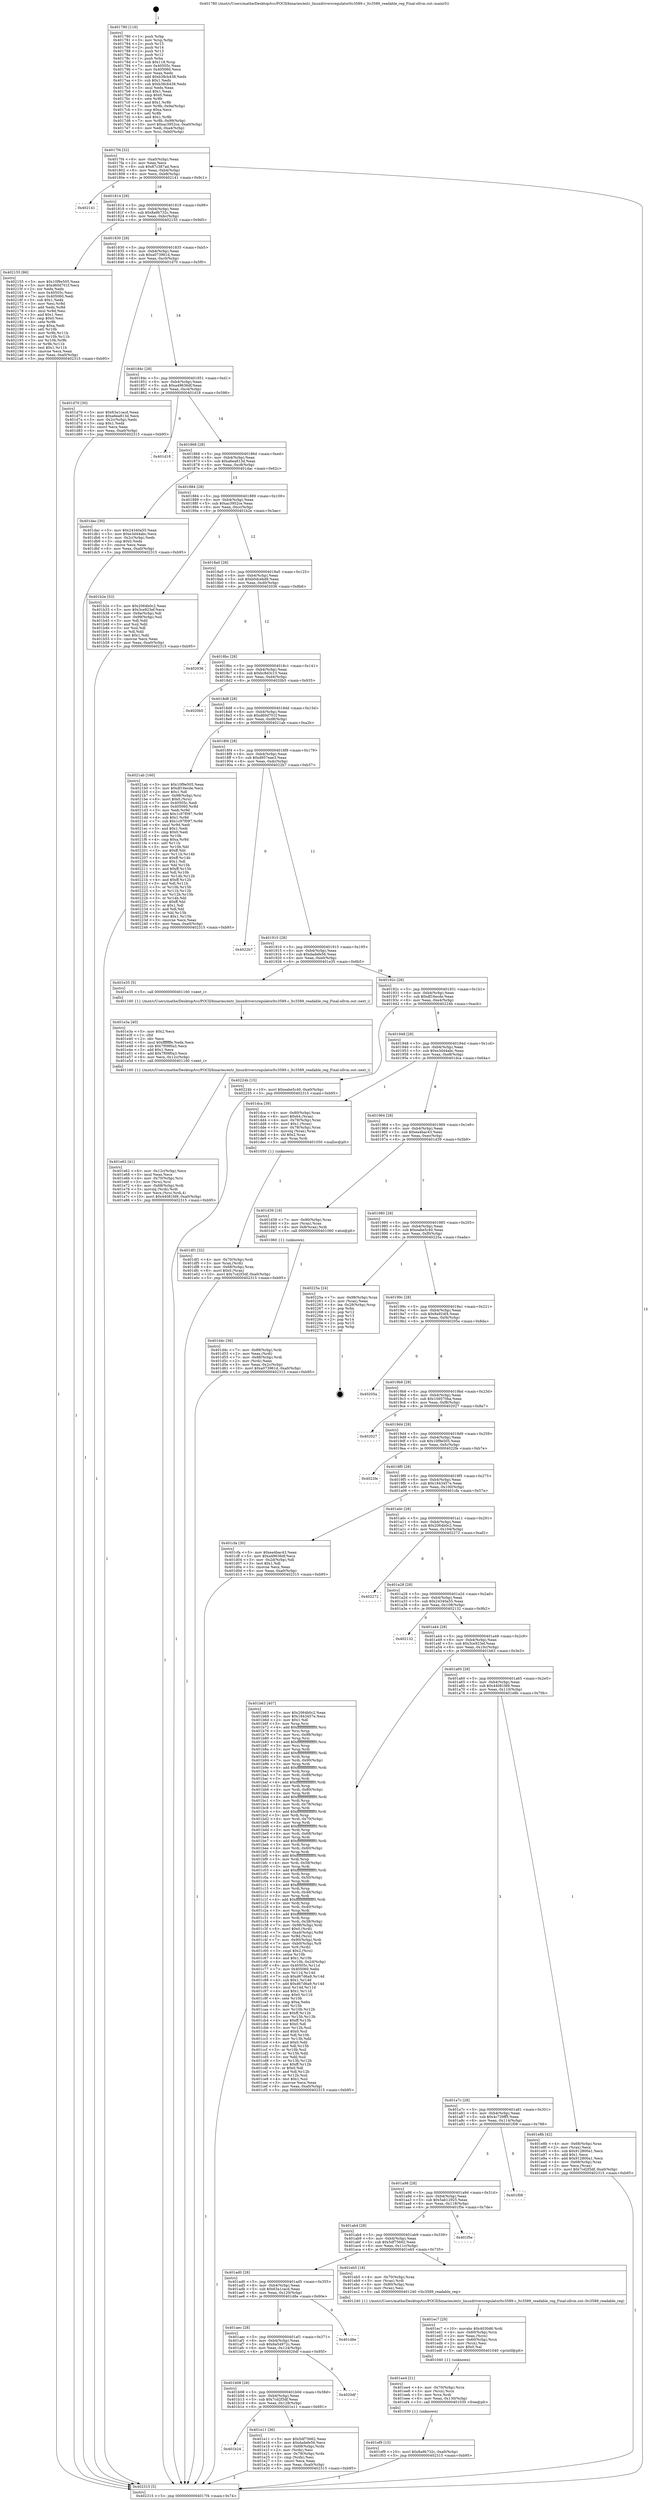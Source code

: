 digraph "0x401780" {
  label = "0x401780 (/mnt/c/Users/mathe/Desktop/tcc/POCII/binaries/extr_linuxdriversregulatorltc3589.c_ltc3589_readable_reg_Final-ollvm.out::main(0))"
  labelloc = "t"
  node[shape=record]

  Entry [label="",width=0.3,height=0.3,shape=circle,fillcolor=black,style=filled]
  "0x4017f4" [label="{
     0x4017f4 [32]\l
     | [instrs]\l
     &nbsp;&nbsp;0x4017f4 \<+6\>: mov -0xa0(%rbp),%eax\l
     &nbsp;&nbsp;0x4017fa \<+2\>: mov %eax,%ecx\l
     &nbsp;&nbsp;0x4017fc \<+6\>: sub $0x87c387ad,%ecx\l
     &nbsp;&nbsp;0x401802 \<+6\>: mov %eax,-0xb4(%rbp)\l
     &nbsp;&nbsp;0x401808 \<+6\>: mov %ecx,-0xb8(%rbp)\l
     &nbsp;&nbsp;0x40180e \<+6\>: je 0000000000402141 \<main+0x9c1\>\l
  }"]
  "0x402141" [label="{
     0x402141\l
  }", style=dashed]
  "0x401814" [label="{
     0x401814 [28]\l
     | [instrs]\l
     &nbsp;&nbsp;0x401814 \<+5\>: jmp 0000000000401819 \<main+0x99\>\l
     &nbsp;&nbsp;0x401819 \<+6\>: mov -0xb4(%rbp),%eax\l
     &nbsp;&nbsp;0x40181f \<+5\>: sub $0x8a9b732c,%eax\l
     &nbsp;&nbsp;0x401824 \<+6\>: mov %eax,-0xbc(%rbp)\l
     &nbsp;&nbsp;0x40182a \<+6\>: je 0000000000402155 \<main+0x9d5\>\l
  }"]
  Exit [label="",width=0.3,height=0.3,shape=circle,fillcolor=black,style=filled,peripheries=2]
  "0x402155" [label="{
     0x402155 [86]\l
     | [instrs]\l
     &nbsp;&nbsp;0x402155 \<+5\>: mov $0x10f9e505,%eax\l
     &nbsp;&nbsp;0x40215a \<+5\>: mov $0xd60d701f,%ecx\l
     &nbsp;&nbsp;0x40215f \<+2\>: xor %edx,%edx\l
     &nbsp;&nbsp;0x402161 \<+7\>: mov 0x40505c,%esi\l
     &nbsp;&nbsp;0x402168 \<+7\>: mov 0x405060,%edi\l
     &nbsp;&nbsp;0x40216f \<+3\>: sub $0x1,%edx\l
     &nbsp;&nbsp;0x402172 \<+3\>: mov %esi,%r8d\l
     &nbsp;&nbsp;0x402175 \<+3\>: add %edx,%r8d\l
     &nbsp;&nbsp;0x402178 \<+4\>: imul %r8d,%esi\l
     &nbsp;&nbsp;0x40217c \<+3\>: and $0x1,%esi\l
     &nbsp;&nbsp;0x40217f \<+3\>: cmp $0x0,%esi\l
     &nbsp;&nbsp;0x402182 \<+4\>: sete %r9b\l
     &nbsp;&nbsp;0x402186 \<+3\>: cmp $0xa,%edi\l
     &nbsp;&nbsp;0x402189 \<+4\>: setl %r10b\l
     &nbsp;&nbsp;0x40218d \<+3\>: mov %r9b,%r11b\l
     &nbsp;&nbsp;0x402190 \<+3\>: and %r10b,%r11b\l
     &nbsp;&nbsp;0x402193 \<+3\>: xor %r10b,%r9b\l
     &nbsp;&nbsp;0x402196 \<+3\>: or %r9b,%r11b\l
     &nbsp;&nbsp;0x402199 \<+4\>: test $0x1,%r11b\l
     &nbsp;&nbsp;0x40219d \<+3\>: cmovne %ecx,%eax\l
     &nbsp;&nbsp;0x4021a0 \<+6\>: mov %eax,-0xa0(%rbp)\l
     &nbsp;&nbsp;0x4021a6 \<+5\>: jmp 0000000000402315 \<main+0xb95\>\l
  }"]
  "0x401830" [label="{
     0x401830 [28]\l
     | [instrs]\l
     &nbsp;&nbsp;0x401830 \<+5\>: jmp 0000000000401835 \<main+0xb5\>\l
     &nbsp;&nbsp;0x401835 \<+6\>: mov -0xb4(%rbp),%eax\l
     &nbsp;&nbsp;0x40183b \<+5\>: sub $0xa073961d,%eax\l
     &nbsp;&nbsp;0x401840 \<+6\>: mov %eax,-0xc0(%rbp)\l
     &nbsp;&nbsp;0x401846 \<+6\>: je 0000000000401d70 \<main+0x5f0\>\l
  }"]
  "0x401ef9" [label="{
     0x401ef9 [15]\l
     | [instrs]\l
     &nbsp;&nbsp;0x401ef9 \<+10\>: movl $0x8a9b732c,-0xa0(%rbp)\l
     &nbsp;&nbsp;0x401f03 \<+5\>: jmp 0000000000402315 \<main+0xb95\>\l
  }"]
  "0x401d70" [label="{
     0x401d70 [30]\l
     | [instrs]\l
     &nbsp;&nbsp;0x401d70 \<+5\>: mov $0x63a1cacd,%eax\l
     &nbsp;&nbsp;0x401d75 \<+5\>: mov $0xa6ea813d,%ecx\l
     &nbsp;&nbsp;0x401d7a \<+3\>: mov -0x2c(%rbp),%edx\l
     &nbsp;&nbsp;0x401d7d \<+3\>: cmp $0x1,%edx\l
     &nbsp;&nbsp;0x401d80 \<+3\>: cmovl %ecx,%eax\l
     &nbsp;&nbsp;0x401d83 \<+6\>: mov %eax,-0xa0(%rbp)\l
     &nbsp;&nbsp;0x401d89 \<+5\>: jmp 0000000000402315 \<main+0xb95\>\l
  }"]
  "0x40184c" [label="{
     0x40184c [28]\l
     | [instrs]\l
     &nbsp;&nbsp;0x40184c \<+5\>: jmp 0000000000401851 \<main+0xd1\>\l
     &nbsp;&nbsp;0x401851 \<+6\>: mov -0xb4(%rbp),%eax\l
     &nbsp;&nbsp;0x401857 \<+5\>: sub $0xa49636df,%eax\l
     &nbsp;&nbsp;0x40185c \<+6\>: mov %eax,-0xc4(%rbp)\l
     &nbsp;&nbsp;0x401862 \<+6\>: je 0000000000401d18 \<main+0x598\>\l
  }"]
  "0x401ee4" [label="{
     0x401ee4 [21]\l
     | [instrs]\l
     &nbsp;&nbsp;0x401ee4 \<+4\>: mov -0x70(%rbp),%rcx\l
     &nbsp;&nbsp;0x401ee8 \<+3\>: mov (%rcx),%rcx\l
     &nbsp;&nbsp;0x401eeb \<+3\>: mov %rcx,%rdi\l
     &nbsp;&nbsp;0x401eee \<+6\>: mov %eax,-0x130(%rbp)\l
     &nbsp;&nbsp;0x401ef4 \<+5\>: call 0000000000401030 \<free@plt\>\l
     | [calls]\l
     &nbsp;&nbsp;0x401030 \{1\} (unknown)\l
  }"]
  "0x401d18" [label="{
     0x401d18\l
  }", style=dashed]
  "0x401868" [label="{
     0x401868 [28]\l
     | [instrs]\l
     &nbsp;&nbsp;0x401868 \<+5\>: jmp 000000000040186d \<main+0xed\>\l
     &nbsp;&nbsp;0x40186d \<+6\>: mov -0xb4(%rbp),%eax\l
     &nbsp;&nbsp;0x401873 \<+5\>: sub $0xa6ea813d,%eax\l
     &nbsp;&nbsp;0x401878 \<+6\>: mov %eax,-0xc8(%rbp)\l
     &nbsp;&nbsp;0x40187e \<+6\>: je 0000000000401dac \<main+0x62c\>\l
  }"]
  "0x401ec7" [label="{
     0x401ec7 [29]\l
     | [instrs]\l
     &nbsp;&nbsp;0x401ec7 \<+10\>: movabs $0x4030d6,%rdi\l
     &nbsp;&nbsp;0x401ed1 \<+4\>: mov -0x60(%rbp),%rcx\l
     &nbsp;&nbsp;0x401ed5 \<+2\>: mov %eax,(%rcx)\l
     &nbsp;&nbsp;0x401ed7 \<+4\>: mov -0x60(%rbp),%rcx\l
     &nbsp;&nbsp;0x401edb \<+2\>: mov (%rcx),%esi\l
     &nbsp;&nbsp;0x401edd \<+2\>: mov $0x0,%al\l
     &nbsp;&nbsp;0x401edf \<+5\>: call 0000000000401040 \<printf@plt\>\l
     | [calls]\l
     &nbsp;&nbsp;0x401040 \{1\} (unknown)\l
  }"]
  "0x401dac" [label="{
     0x401dac [30]\l
     | [instrs]\l
     &nbsp;&nbsp;0x401dac \<+5\>: mov $0x24340a55,%eax\l
     &nbsp;&nbsp;0x401db1 \<+5\>: mov $0xe3d44abc,%ecx\l
     &nbsp;&nbsp;0x401db6 \<+3\>: mov -0x2c(%rbp),%edx\l
     &nbsp;&nbsp;0x401db9 \<+3\>: cmp $0x0,%edx\l
     &nbsp;&nbsp;0x401dbc \<+3\>: cmove %ecx,%eax\l
     &nbsp;&nbsp;0x401dbf \<+6\>: mov %eax,-0xa0(%rbp)\l
     &nbsp;&nbsp;0x401dc5 \<+5\>: jmp 0000000000402315 \<main+0xb95\>\l
  }"]
  "0x401884" [label="{
     0x401884 [28]\l
     | [instrs]\l
     &nbsp;&nbsp;0x401884 \<+5\>: jmp 0000000000401889 \<main+0x109\>\l
     &nbsp;&nbsp;0x401889 \<+6\>: mov -0xb4(%rbp),%eax\l
     &nbsp;&nbsp;0x40188f \<+5\>: sub $0xac3952ce,%eax\l
     &nbsp;&nbsp;0x401894 \<+6\>: mov %eax,-0xcc(%rbp)\l
     &nbsp;&nbsp;0x40189a \<+6\>: je 0000000000401b2e \<main+0x3ae\>\l
  }"]
  "0x401e62" [label="{
     0x401e62 [41]\l
     | [instrs]\l
     &nbsp;&nbsp;0x401e62 \<+6\>: mov -0x12c(%rbp),%ecx\l
     &nbsp;&nbsp;0x401e68 \<+3\>: imul %eax,%ecx\l
     &nbsp;&nbsp;0x401e6b \<+4\>: mov -0x70(%rbp),%rsi\l
     &nbsp;&nbsp;0x401e6f \<+3\>: mov (%rsi),%rsi\l
     &nbsp;&nbsp;0x401e72 \<+4\>: mov -0x68(%rbp),%rdi\l
     &nbsp;&nbsp;0x401e76 \<+3\>: movslq (%rdi),%rdi\l
     &nbsp;&nbsp;0x401e79 \<+3\>: mov %ecx,(%rsi,%rdi,4)\l
     &nbsp;&nbsp;0x401e7c \<+10\>: movl $0x44081fd9,-0xa0(%rbp)\l
     &nbsp;&nbsp;0x401e86 \<+5\>: jmp 0000000000402315 \<main+0xb95\>\l
  }"]
  "0x401b2e" [label="{
     0x401b2e [53]\l
     | [instrs]\l
     &nbsp;&nbsp;0x401b2e \<+5\>: mov $0x2064b0c2,%eax\l
     &nbsp;&nbsp;0x401b33 \<+5\>: mov $0x3ce923ef,%ecx\l
     &nbsp;&nbsp;0x401b38 \<+6\>: mov -0x9a(%rbp),%dl\l
     &nbsp;&nbsp;0x401b3e \<+7\>: mov -0x99(%rbp),%sil\l
     &nbsp;&nbsp;0x401b45 \<+3\>: mov %dl,%dil\l
     &nbsp;&nbsp;0x401b48 \<+3\>: and %sil,%dil\l
     &nbsp;&nbsp;0x401b4b \<+3\>: xor %sil,%dl\l
     &nbsp;&nbsp;0x401b4e \<+3\>: or %dl,%dil\l
     &nbsp;&nbsp;0x401b51 \<+4\>: test $0x1,%dil\l
     &nbsp;&nbsp;0x401b55 \<+3\>: cmovne %ecx,%eax\l
     &nbsp;&nbsp;0x401b58 \<+6\>: mov %eax,-0xa0(%rbp)\l
     &nbsp;&nbsp;0x401b5e \<+5\>: jmp 0000000000402315 \<main+0xb95\>\l
  }"]
  "0x4018a0" [label="{
     0x4018a0 [28]\l
     | [instrs]\l
     &nbsp;&nbsp;0x4018a0 \<+5\>: jmp 00000000004018a5 \<main+0x125\>\l
     &nbsp;&nbsp;0x4018a5 \<+6\>: mov -0xb4(%rbp),%eax\l
     &nbsp;&nbsp;0x4018ab \<+5\>: sub $0xb0dcebd9,%eax\l
     &nbsp;&nbsp;0x4018b0 \<+6\>: mov %eax,-0xd0(%rbp)\l
     &nbsp;&nbsp;0x4018b6 \<+6\>: je 0000000000402036 \<main+0x8b6\>\l
  }"]
  "0x402315" [label="{
     0x402315 [5]\l
     | [instrs]\l
     &nbsp;&nbsp;0x402315 \<+5\>: jmp 00000000004017f4 \<main+0x74\>\l
  }"]
  "0x401780" [label="{
     0x401780 [116]\l
     | [instrs]\l
     &nbsp;&nbsp;0x401780 \<+1\>: push %rbp\l
     &nbsp;&nbsp;0x401781 \<+3\>: mov %rsp,%rbp\l
     &nbsp;&nbsp;0x401784 \<+2\>: push %r15\l
     &nbsp;&nbsp;0x401786 \<+2\>: push %r14\l
     &nbsp;&nbsp;0x401788 \<+2\>: push %r13\l
     &nbsp;&nbsp;0x40178a \<+2\>: push %r12\l
     &nbsp;&nbsp;0x40178c \<+1\>: push %rbx\l
     &nbsp;&nbsp;0x40178d \<+7\>: sub $0x118,%rsp\l
     &nbsp;&nbsp;0x401794 \<+7\>: mov 0x40505c,%eax\l
     &nbsp;&nbsp;0x40179b \<+7\>: mov 0x405060,%ecx\l
     &nbsp;&nbsp;0x4017a2 \<+2\>: mov %eax,%edx\l
     &nbsp;&nbsp;0x4017a4 \<+6\>: add $0xb38cb438,%edx\l
     &nbsp;&nbsp;0x4017aa \<+3\>: sub $0x1,%edx\l
     &nbsp;&nbsp;0x4017ad \<+6\>: sub $0xb38cb438,%edx\l
     &nbsp;&nbsp;0x4017b3 \<+3\>: imul %edx,%eax\l
     &nbsp;&nbsp;0x4017b6 \<+3\>: and $0x1,%eax\l
     &nbsp;&nbsp;0x4017b9 \<+3\>: cmp $0x0,%eax\l
     &nbsp;&nbsp;0x4017bc \<+4\>: sete %r8b\l
     &nbsp;&nbsp;0x4017c0 \<+4\>: and $0x1,%r8b\l
     &nbsp;&nbsp;0x4017c4 \<+7\>: mov %r8b,-0x9a(%rbp)\l
     &nbsp;&nbsp;0x4017cb \<+3\>: cmp $0xa,%ecx\l
     &nbsp;&nbsp;0x4017ce \<+4\>: setl %r8b\l
     &nbsp;&nbsp;0x4017d2 \<+4\>: and $0x1,%r8b\l
     &nbsp;&nbsp;0x4017d6 \<+7\>: mov %r8b,-0x99(%rbp)\l
     &nbsp;&nbsp;0x4017dd \<+10\>: movl $0xac3952ce,-0xa0(%rbp)\l
     &nbsp;&nbsp;0x4017e7 \<+6\>: mov %edi,-0xa4(%rbp)\l
     &nbsp;&nbsp;0x4017ed \<+7\>: mov %rsi,-0xb0(%rbp)\l
  }"]
  "0x401e3a" [label="{
     0x401e3a [40]\l
     | [instrs]\l
     &nbsp;&nbsp;0x401e3a \<+5\>: mov $0x2,%ecx\l
     &nbsp;&nbsp;0x401e3f \<+1\>: cltd\l
     &nbsp;&nbsp;0x401e40 \<+2\>: idiv %ecx\l
     &nbsp;&nbsp;0x401e42 \<+6\>: imul $0xfffffffe,%edx,%ecx\l
     &nbsp;&nbsp;0x401e48 \<+6\>: sub $0x7f09f0a3,%ecx\l
     &nbsp;&nbsp;0x401e4e \<+3\>: add $0x1,%ecx\l
     &nbsp;&nbsp;0x401e51 \<+6\>: add $0x7f09f0a3,%ecx\l
     &nbsp;&nbsp;0x401e57 \<+6\>: mov %ecx,-0x12c(%rbp)\l
     &nbsp;&nbsp;0x401e5d \<+5\>: call 0000000000401160 \<next_i\>\l
     | [calls]\l
     &nbsp;&nbsp;0x401160 \{1\} (/mnt/c/Users/mathe/Desktop/tcc/POCII/binaries/extr_linuxdriversregulatorltc3589.c_ltc3589_readable_reg_Final-ollvm.out::next_i)\l
  }"]
  "0x402036" [label="{
     0x402036\l
  }", style=dashed]
  "0x4018bc" [label="{
     0x4018bc [28]\l
     | [instrs]\l
     &nbsp;&nbsp;0x4018bc \<+5\>: jmp 00000000004018c1 \<main+0x141\>\l
     &nbsp;&nbsp;0x4018c1 \<+6\>: mov -0xb4(%rbp),%eax\l
     &nbsp;&nbsp;0x4018c7 \<+5\>: sub $0xbc8d3c15,%eax\l
     &nbsp;&nbsp;0x4018cc \<+6\>: mov %eax,-0xd4(%rbp)\l
     &nbsp;&nbsp;0x4018d2 \<+6\>: je 00000000004020b5 \<main+0x935\>\l
  }"]
  "0x401b24" [label="{
     0x401b24\l
  }", style=dashed]
  "0x4020b5" [label="{
     0x4020b5\l
  }", style=dashed]
  "0x4018d8" [label="{
     0x4018d8 [28]\l
     | [instrs]\l
     &nbsp;&nbsp;0x4018d8 \<+5\>: jmp 00000000004018dd \<main+0x15d\>\l
     &nbsp;&nbsp;0x4018dd \<+6\>: mov -0xb4(%rbp),%eax\l
     &nbsp;&nbsp;0x4018e3 \<+5\>: sub $0xd60d701f,%eax\l
     &nbsp;&nbsp;0x4018e8 \<+6\>: mov %eax,-0xd8(%rbp)\l
     &nbsp;&nbsp;0x4018ee \<+6\>: je 00000000004021ab \<main+0xa2b\>\l
  }"]
  "0x401e11" [label="{
     0x401e11 [36]\l
     | [instrs]\l
     &nbsp;&nbsp;0x401e11 \<+5\>: mov $0x5df75662,%eax\l
     &nbsp;&nbsp;0x401e16 \<+5\>: mov $0xdadefe56,%ecx\l
     &nbsp;&nbsp;0x401e1b \<+4\>: mov -0x68(%rbp),%rdx\l
     &nbsp;&nbsp;0x401e1f \<+2\>: mov (%rdx),%esi\l
     &nbsp;&nbsp;0x401e21 \<+4\>: mov -0x78(%rbp),%rdx\l
     &nbsp;&nbsp;0x401e25 \<+2\>: cmp (%rdx),%esi\l
     &nbsp;&nbsp;0x401e27 \<+3\>: cmovl %ecx,%eax\l
     &nbsp;&nbsp;0x401e2a \<+6\>: mov %eax,-0xa0(%rbp)\l
     &nbsp;&nbsp;0x401e30 \<+5\>: jmp 0000000000402315 \<main+0xb95\>\l
  }"]
  "0x4021ab" [label="{
     0x4021ab [160]\l
     | [instrs]\l
     &nbsp;&nbsp;0x4021ab \<+5\>: mov $0x10f9e505,%eax\l
     &nbsp;&nbsp;0x4021b0 \<+5\>: mov $0xdf16ecde,%ecx\l
     &nbsp;&nbsp;0x4021b5 \<+2\>: mov $0x1,%dl\l
     &nbsp;&nbsp;0x4021b7 \<+7\>: mov -0x98(%rbp),%rsi\l
     &nbsp;&nbsp;0x4021be \<+6\>: movl $0x0,(%rsi)\l
     &nbsp;&nbsp;0x4021c4 \<+7\>: mov 0x40505c,%edi\l
     &nbsp;&nbsp;0x4021cb \<+8\>: mov 0x405060,%r8d\l
     &nbsp;&nbsp;0x4021d3 \<+3\>: mov %edi,%r9d\l
     &nbsp;&nbsp;0x4021d6 \<+7\>: add $0x1c97f097,%r9d\l
     &nbsp;&nbsp;0x4021dd \<+4\>: sub $0x1,%r9d\l
     &nbsp;&nbsp;0x4021e1 \<+7\>: sub $0x1c97f097,%r9d\l
     &nbsp;&nbsp;0x4021e8 \<+4\>: imul %r9d,%edi\l
     &nbsp;&nbsp;0x4021ec \<+3\>: and $0x1,%edi\l
     &nbsp;&nbsp;0x4021ef \<+3\>: cmp $0x0,%edi\l
     &nbsp;&nbsp;0x4021f2 \<+4\>: sete %r10b\l
     &nbsp;&nbsp;0x4021f6 \<+4\>: cmp $0xa,%r8d\l
     &nbsp;&nbsp;0x4021fa \<+4\>: setl %r11b\l
     &nbsp;&nbsp;0x4021fe \<+3\>: mov %r10b,%bl\l
     &nbsp;&nbsp;0x402201 \<+3\>: xor $0xff,%bl\l
     &nbsp;&nbsp;0x402204 \<+3\>: mov %r11b,%r14b\l
     &nbsp;&nbsp;0x402207 \<+4\>: xor $0xff,%r14b\l
     &nbsp;&nbsp;0x40220b \<+3\>: xor $0x1,%dl\l
     &nbsp;&nbsp;0x40220e \<+3\>: mov %bl,%r15b\l
     &nbsp;&nbsp;0x402211 \<+4\>: and $0xff,%r15b\l
     &nbsp;&nbsp;0x402215 \<+3\>: and %dl,%r10b\l
     &nbsp;&nbsp;0x402218 \<+3\>: mov %r14b,%r12b\l
     &nbsp;&nbsp;0x40221b \<+4\>: and $0xff,%r12b\l
     &nbsp;&nbsp;0x40221f \<+3\>: and %dl,%r11b\l
     &nbsp;&nbsp;0x402222 \<+3\>: or %r10b,%r15b\l
     &nbsp;&nbsp;0x402225 \<+3\>: or %r11b,%r12b\l
     &nbsp;&nbsp;0x402228 \<+3\>: xor %r12b,%r15b\l
     &nbsp;&nbsp;0x40222b \<+3\>: or %r14b,%bl\l
     &nbsp;&nbsp;0x40222e \<+3\>: xor $0xff,%bl\l
     &nbsp;&nbsp;0x402231 \<+3\>: or $0x1,%dl\l
     &nbsp;&nbsp;0x402234 \<+2\>: and %dl,%bl\l
     &nbsp;&nbsp;0x402236 \<+3\>: or %bl,%r15b\l
     &nbsp;&nbsp;0x402239 \<+4\>: test $0x1,%r15b\l
     &nbsp;&nbsp;0x40223d \<+3\>: cmovne %ecx,%eax\l
     &nbsp;&nbsp;0x402240 \<+6\>: mov %eax,-0xa0(%rbp)\l
     &nbsp;&nbsp;0x402246 \<+5\>: jmp 0000000000402315 \<main+0xb95\>\l
  }"]
  "0x4018f4" [label="{
     0x4018f4 [28]\l
     | [instrs]\l
     &nbsp;&nbsp;0x4018f4 \<+5\>: jmp 00000000004018f9 \<main+0x179\>\l
     &nbsp;&nbsp;0x4018f9 \<+6\>: mov -0xb4(%rbp),%eax\l
     &nbsp;&nbsp;0x4018ff \<+5\>: sub $0xd957eae3,%eax\l
     &nbsp;&nbsp;0x401904 \<+6\>: mov %eax,-0xdc(%rbp)\l
     &nbsp;&nbsp;0x40190a \<+6\>: je 00000000004022b7 \<main+0xb37\>\l
  }"]
  "0x401b08" [label="{
     0x401b08 [28]\l
     | [instrs]\l
     &nbsp;&nbsp;0x401b08 \<+5\>: jmp 0000000000401b0d \<main+0x38d\>\l
     &nbsp;&nbsp;0x401b0d \<+6\>: mov -0xb4(%rbp),%eax\l
     &nbsp;&nbsp;0x401b13 \<+5\>: sub $0x7cd2f3df,%eax\l
     &nbsp;&nbsp;0x401b18 \<+6\>: mov %eax,-0x128(%rbp)\l
     &nbsp;&nbsp;0x401b1e \<+6\>: je 0000000000401e11 \<main+0x691\>\l
  }"]
  "0x4022b7" [label="{
     0x4022b7\l
  }", style=dashed]
  "0x401910" [label="{
     0x401910 [28]\l
     | [instrs]\l
     &nbsp;&nbsp;0x401910 \<+5\>: jmp 0000000000401915 \<main+0x195\>\l
     &nbsp;&nbsp;0x401915 \<+6\>: mov -0xb4(%rbp),%eax\l
     &nbsp;&nbsp;0x40191b \<+5\>: sub $0xdadefe56,%eax\l
     &nbsp;&nbsp;0x401920 \<+6\>: mov %eax,-0xe0(%rbp)\l
     &nbsp;&nbsp;0x401926 \<+6\>: je 0000000000401e35 \<main+0x6b5\>\l
  }"]
  "0x4020df" [label="{
     0x4020df\l
  }", style=dashed]
  "0x401e35" [label="{
     0x401e35 [5]\l
     | [instrs]\l
     &nbsp;&nbsp;0x401e35 \<+5\>: call 0000000000401160 \<next_i\>\l
     | [calls]\l
     &nbsp;&nbsp;0x401160 \{1\} (/mnt/c/Users/mathe/Desktop/tcc/POCII/binaries/extr_linuxdriversregulatorltc3589.c_ltc3589_readable_reg_Final-ollvm.out::next_i)\l
  }"]
  "0x40192c" [label="{
     0x40192c [28]\l
     | [instrs]\l
     &nbsp;&nbsp;0x40192c \<+5\>: jmp 0000000000401931 \<main+0x1b1\>\l
     &nbsp;&nbsp;0x401931 \<+6\>: mov -0xb4(%rbp),%eax\l
     &nbsp;&nbsp;0x401937 \<+5\>: sub $0xdf16ecde,%eax\l
     &nbsp;&nbsp;0x40193c \<+6\>: mov %eax,-0xe4(%rbp)\l
     &nbsp;&nbsp;0x401942 \<+6\>: je 000000000040224b \<main+0xacb\>\l
  }"]
  "0x401aec" [label="{
     0x401aec [28]\l
     | [instrs]\l
     &nbsp;&nbsp;0x401aec \<+5\>: jmp 0000000000401af1 \<main+0x371\>\l
     &nbsp;&nbsp;0x401af1 \<+6\>: mov -0xb4(%rbp),%eax\l
     &nbsp;&nbsp;0x401af7 \<+5\>: sub $0x6a54972c,%eax\l
     &nbsp;&nbsp;0x401afc \<+6\>: mov %eax,-0x124(%rbp)\l
     &nbsp;&nbsp;0x401b02 \<+6\>: je 00000000004020df \<main+0x95f\>\l
  }"]
  "0x40224b" [label="{
     0x40224b [15]\l
     | [instrs]\l
     &nbsp;&nbsp;0x40224b \<+10\>: movl $0xeabe5c40,-0xa0(%rbp)\l
     &nbsp;&nbsp;0x402255 \<+5\>: jmp 0000000000402315 \<main+0xb95\>\l
  }"]
  "0x401948" [label="{
     0x401948 [28]\l
     | [instrs]\l
     &nbsp;&nbsp;0x401948 \<+5\>: jmp 000000000040194d \<main+0x1cd\>\l
     &nbsp;&nbsp;0x40194d \<+6\>: mov -0xb4(%rbp),%eax\l
     &nbsp;&nbsp;0x401953 \<+5\>: sub $0xe3d44abc,%eax\l
     &nbsp;&nbsp;0x401958 \<+6\>: mov %eax,-0xe8(%rbp)\l
     &nbsp;&nbsp;0x40195e \<+6\>: je 0000000000401dca \<main+0x64a\>\l
  }"]
  "0x401d8e" [label="{
     0x401d8e\l
  }", style=dashed]
  "0x401dca" [label="{
     0x401dca [39]\l
     | [instrs]\l
     &nbsp;&nbsp;0x401dca \<+4\>: mov -0x80(%rbp),%rax\l
     &nbsp;&nbsp;0x401dce \<+6\>: movl $0x64,(%rax)\l
     &nbsp;&nbsp;0x401dd4 \<+4\>: mov -0x78(%rbp),%rax\l
     &nbsp;&nbsp;0x401dd8 \<+6\>: movl $0x1,(%rax)\l
     &nbsp;&nbsp;0x401dde \<+4\>: mov -0x78(%rbp),%rax\l
     &nbsp;&nbsp;0x401de2 \<+3\>: movslq (%rax),%rax\l
     &nbsp;&nbsp;0x401de5 \<+4\>: shl $0x2,%rax\l
     &nbsp;&nbsp;0x401de9 \<+3\>: mov %rax,%rdi\l
     &nbsp;&nbsp;0x401dec \<+5\>: call 0000000000401050 \<malloc@plt\>\l
     | [calls]\l
     &nbsp;&nbsp;0x401050 \{1\} (unknown)\l
  }"]
  "0x401964" [label="{
     0x401964 [28]\l
     | [instrs]\l
     &nbsp;&nbsp;0x401964 \<+5\>: jmp 0000000000401969 \<main+0x1e9\>\l
     &nbsp;&nbsp;0x401969 \<+6\>: mov -0xb4(%rbp),%eax\l
     &nbsp;&nbsp;0x40196f \<+5\>: sub $0xea4bac43,%eax\l
     &nbsp;&nbsp;0x401974 \<+6\>: mov %eax,-0xec(%rbp)\l
     &nbsp;&nbsp;0x40197a \<+6\>: je 0000000000401d39 \<main+0x5b9\>\l
  }"]
  "0x401ad0" [label="{
     0x401ad0 [28]\l
     | [instrs]\l
     &nbsp;&nbsp;0x401ad0 \<+5\>: jmp 0000000000401ad5 \<main+0x355\>\l
     &nbsp;&nbsp;0x401ad5 \<+6\>: mov -0xb4(%rbp),%eax\l
     &nbsp;&nbsp;0x401adb \<+5\>: sub $0x63a1cacd,%eax\l
     &nbsp;&nbsp;0x401ae0 \<+6\>: mov %eax,-0x120(%rbp)\l
     &nbsp;&nbsp;0x401ae6 \<+6\>: je 0000000000401d8e \<main+0x60e\>\l
  }"]
  "0x401d39" [label="{
     0x401d39 [19]\l
     | [instrs]\l
     &nbsp;&nbsp;0x401d39 \<+7\>: mov -0x90(%rbp),%rax\l
     &nbsp;&nbsp;0x401d40 \<+3\>: mov (%rax),%rax\l
     &nbsp;&nbsp;0x401d43 \<+4\>: mov 0x8(%rax),%rdi\l
     &nbsp;&nbsp;0x401d47 \<+5\>: call 0000000000401060 \<atoi@plt\>\l
     | [calls]\l
     &nbsp;&nbsp;0x401060 \{1\} (unknown)\l
  }"]
  "0x401980" [label="{
     0x401980 [28]\l
     | [instrs]\l
     &nbsp;&nbsp;0x401980 \<+5\>: jmp 0000000000401985 \<main+0x205\>\l
     &nbsp;&nbsp;0x401985 \<+6\>: mov -0xb4(%rbp),%eax\l
     &nbsp;&nbsp;0x40198b \<+5\>: sub $0xeabe5c40,%eax\l
     &nbsp;&nbsp;0x401990 \<+6\>: mov %eax,-0xf0(%rbp)\l
     &nbsp;&nbsp;0x401996 \<+6\>: je 000000000040225a \<main+0xada\>\l
  }"]
  "0x401eb5" [label="{
     0x401eb5 [18]\l
     | [instrs]\l
     &nbsp;&nbsp;0x401eb5 \<+4\>: mov -0x70(%rbp),%rax\l
     &nbsp;&nbsp;0x401eb9 \<+3\>: mov (%rax),%rdi\l
     &nbsp;&nbsp;0x401ebc \<+4\>: mov -0x80(%rbp),%rax\l
     &nbsp;&nbsp;0x401ec0 \<+2\>: mov (%rax),%esi\l
     &nbsp;&nbsp;0x401ec2 \<+5\>: call 0000000000401240 \<ltc3589_readable_reg\>\l
     | [calls]\l
     &nbsp;&nbsp;0x401240 \{1\} (/mnt/c/Users/mathe/Desktop/tcc/POCII/binaries/extr_linuxdriversregulatorltc3589.c_ltc3589_readable_reg_Final-ollvm.out::ltc3589_readable_reg)\l
  }"]
  "0x40225a" [label="{
     0x40225a [24]\l
     | [instrs]\l
     &nbsp;&nbsp;0x40225a \<+7\>: mov -0x98(%rbp),%rax\l
     &nbsp;&nbsp;0x402261 \<+2\>: mov (%rax),%eax\l
     &nbsp;&nbsp;0x402263 \<+4\>: lea -0x28(%rbp),%rsp\l
     &nbsp;&nbsp;0x402267 \<+1\>: pop %rbx\l
     &nbsp;&nbsp;0x402268 \<+2\>: pop %r12\l
     &nbsp;&nbsp;0x40226a \<+2\>: pop %r13\l
     &nbsp;&nbsp;0x40226c \<+2\>: pop %r14\l
     &nbsp;&nbsp;0x40226e \<+2\>: pop %r15\l
     &nbsp;&nbsp;0x402270 \<+1\>: pop %rbp\l
     &nbsp;&nbsp;0x402271 \<+1\>: ret\l
  }"]
  "0x40199c" [label="{
     0x40199c [28]\l
     | [instrs]\l
     &nbsp;&nbsp;0x40199c \<+5\>: jmp 00000000004019a1 \<main+0x221\>\l
     &nbsp;&nbsp;0x4019a1 \<+6\>: mov -0xb4(%rbp),%eax\l
     &nbsp;&nbsp;0x4019a7 \<+5\>: sub $0x9a924f4,%eax\l
     &nbsp;&nbsp;0x4019ac \<+6\>: mov %eax,-0xf4(%rbp)\l
     &nbsp;&nbsp;0x4019b2 \<+6\>: je 000000000040205a \<main+0x8da\>\l
  }"]
  "0x401ab4" [label="{
     0x401ab4 [28]\l
     | [instrs]\l
     &nbsp;&nbsp;0x401ab4 \<+5\>: jmp 0000000000401ab9 \<main+0x339\>\l
     &nbsp;&nbsp;0x401ab9 \<+6\>: mov -0xb4(%rbp),%eax\l
     &nbsp;&nbsp;0x401abf \<+5\>: sub $0x5df75662,%eax\l
     &nbsp;&nbsp;0x401ac4 \<+6\>: mov %eax,-0x11c(%rbp)\l
     &nbsp;&nbsp;0x401aca \<+6\>: je 0000000000401eb5 \<main+0x735\>\l
  }"]
  "0x40205a" [label="{
     0x40205a\l
  }", style=dashed]
  "0x4019b8" [label="{
     0x4019b8 [28]\l
     | [instrs]\l
     &nbsp;&nbsp;0x4019b8 \<+5\>: jmp 00000000004019bd \<main+0x23d\>\l
     &nbsp;&nbsp;0x4019bd \<+6\>: mov -0xb4(%rbp),%eax\l
     &nbsp;&nbsp;0x4019c3 \<+5\>: sub $0x10d570ba,%eax\l
     &nbsp;&nbsp;0x4019c8 \<+6\>: mov %eax,-0xf8(%rbp)\l
     &nbsp;&nbsp;0x4019ce \<+6\>: je 0000000000402027 \<main+0x8a7\>\l
  }"]
  "0x401f5e" [label="{
     0x401f5e\l
  }", style=dashed]
  "0x402027" [label="{
     0x402027\l
  }", style=dashed]
  "0x4019d4" [label="{
     0x4019d4 [28]\l
     | [instrs]\l
     &nbsp;&nbsp;0x4019d4 \<+5\>: jmp 00000000004019d9 \<main+0x259\>\l
     &nbsp;&nbsp;0x4019d9 \<+6\>: mov -0xb4(%rbp),%eax\l
     &nbsp;&nbsp;0x4019df \<+5\>: sub $0x10f9e505,%eax\l
     &nbsp;&nbsp;0x4019e4 \<+6\>: mov %eax,-0xfc(%rbp)\l
     &nbsp;&nbsp;0x4019ea \<+6\>: je 00000000004022fe \<main+0xb7e\>\l
  }"]
  "0x401a98" [label="{
     0x401a98 [28]\l
     | [instrs]\l
     &nbsp;&nbsp;0x401a98 \<+5\>: jmp 0000000000401a9d \<main+0x31d\>\l
     &nbsp;&nbsp;0x401a9d \<+6\>: mov -0xb4(%rbp),%eax\l
     &nbsp;&nbsp;0x401aa3 \<+5\>: sub $0x5ab12925,%eax\l
     &nbsp;&nbsp;0x401aa8 \<+6\>: mov %eax,-0x118(%rbp)\l
     &nbsp;&nbsp;0x401aae \<+6\>: je 0000000000401f5e \<main+0x7de\>\l
  }"]
  "0x4022fe" [label="{
     0x4022fe\l
  }", style=dashed]
  "0x4019f0" [label="{
     0x4019f0 [28]\l
     | [instrs]\l
     &nbsp;&nbsp;0x4019f0 \<+5\>: jmp 00000000004019f5 \<main+0x275\>\l
     &nbsp;&nbsp;0x4019f5 \<+6\>: mov -0xb4(%rbp),%eax\l
     &nbsp;&nbsp;0x4019fb \<+5\>: sub $0x1843457e,%eax\l
     &nbsp;&nbsp;0x401a00 \<+6\>: mov %eax,-0x100(%rbp)\l
     &nbsp;&nbsp;0x401a06 \<+6\>: je 0000000000401cfa \<main+0x57a\>\l
  }"]
  "0x401f08" [label="{
     0x401f08\l
  }", style=dashed]
  "0x401cfa" [label="{
     0x401cfa [30]\l
     | [instrs]\l
     &nbsp;&nbsp;0x401cfa \<+5\>: mov $0xea4bac43,%eax\l
     &nbsp;&nbsp;0x401cff \<+5\>: mov $0xa49636df,%ecx\l
     &nbsp;&nbsp;0x401d04 \<+3\>: mov -0x2d(%rbp),%dl\l
     &nbsp;&nbsp;0x401d07 \<+3\>: test $0x1,%dl\l
     &nbsp;&nbsp;0x401d0a \<+3\>: cmovne %ecx,%eax\l
     &nbsp;&nbsp;0x401d0d \<+6\>: mov %eax,-0xa0(%rbp)\l
     &nbsp;&nbsp;0x401d13 \<+5\>: jmp 0000000000402315 \<main+0xb95\>\l
  }"]
  "0x401a0c" [label="{
     0x401a0c [28]\l
     | [instrs]\l
     &nbsp;&nbsp;0x401a0c \<+5\>: jmp 0000000000401a11 \<main+0x291\>\l
     &nbsp;&nbsp;0x401a11 \<+6\>: mov -0xb4(%rbp),%eax\l
     &nbsp;&nbsp;0x401a17 \<+5\>: sub $0x2064b0c2,%eax\l
     &nbsp;&nbsp;0x401a1c \<+6\>: mov %eax,-0x104(%rbp)\l
     &nbsp;&nbsp;0x401a22 \<+6\>: je 0000000000402272 \<main+0xaf2\>\l
  }"]
  "0x401a7c" [label="{
     0x401a7c [28]\l
     | [instrs]\l
     &nbsp;&nbsp;0x401a7c \<+5\>: jmp 0000000000401a81 \<main+0x301\>\l
     &nbsp;&nbsp;0x401a81 \<+6\>: mov -0xb4(%rbp),%eax\l
     &nbsp;&nbsp;0x401a87 \<+5\>: sub $0x4c739ff5,%eax\l
     &nbsp;&nbsp;0x401a8c \<+6\>: mov %eax,-0x114(%rbp)\l
     &nbsp;&nbsp;0x401a92 \<+6\>: je 0000000000401f08 \<main+0x788\>\l
  }"]
  "0x402272" [label="{
     0x402272\l
  }", style=dashed]
  "0x401a28" [label="{
     0x401a28 [28]\l
     | [instrs]\l
     &nbsp;&nbsp;0x401a28 \<+5\>: jmp 0000000000401a2d \<main+0x2ad\>\l
     &nbsp;&nbsp;0x401a2d \<+6\>: mov -0xb4(%rbp),%eax\l
     &nbsp;&nbsp;0x401a33 \<+5\>: sub $0x24340a55,%eax\l
     &nbsp;&nbsp;0x401a38 \<+6\>: mov %eax,-0x108(%rbp)\l
     &nbsp;&nbsp;0x401a3e \<+6\>: je 0000000000402132 \<main+0x9b2\>\l
  }"]
  "0x401e8b" [label="{
     0x401e8b [42]\l
     | [instrs]\l
     &nbsp;&nbsp;0x401e8b \<+4\>: mov -0x68(%rbp),%rax\l
     &nbsp;&nbsp;0x401e8f \<+2\>: mov (%rax),%ecx\l
     &nbsp;&nbsp;0x401e91 \<+6\>: sub $0x912800a1,%ecx\l
     &nbsp;&nbsp;0x401e97 \<+3\>: add $0x1,%ecx\l
     &nbsp;&nbsp;0x401e9a \<+6\>: add $0x912800a1,%ecx\l
     &nbsp;&nbsp;0x401ea0 \<+4\>: mov -0x68(%rbp),%rax\l
     &nbsp;&nbsp;0x401ea4 \<+2\>: mov %ecx,(%rax)\l
     &nbsp;&nbsp;0x401ea6 \<+10\>: movl $0x7cd2f3df,-0xa0(%rbp)\l
     &nbsp;&nbsp;0x401eb0 \<+5\>: jmp 0000000000402315 \<main+0xb95\>\l
  }"]
  "0x402132" [label="{
     0x402132\l
  }", style=dashed]
  "0x401a44" [label="{
     0x401a44 [28]\l
     | [instrs]\l
     &nbsp;&nbsp;0x401a44 \<+5\>: jmp 0000000000401a49 \<main+0x2c9\>\l
     &nbsp;&nbsp;0x401a49 \<+6\>: mov -0xb4(%rbp),%eax\l
     &nbsp;&nbsp;0x401a4f \<+5\>: sub $0x3ce923ef,%eax\l
     &nbsp;&nbsp;0x401a54 \<+6\>: mov %eax,-0x10c(%rbp)\l
     &nbsp;&nbsp;0x401a5a \<+6\>: je 0000000000401b63 \<main+0x3e3\>\l
  }"]
  "0x401df1" [label="{
     0x401df1 [32]\l
     | [instrs]\l
     &nbsp;&nbsp;0x401df1 \<+4\>: mov -0x70(%rbp),%rdi\l
     &nbsp;&nbsp;0x401df5 \<+3\>: mov %rax,(%rdi)\l
     &nbsp;&nbsp;0x401df8 \<+4\>: mov -0x68(%rbp),%rax\l
     &nbsp;&nbsp;0x401dfc \<+6\>: movl $0x0,(%rax)\l
     &nbsp;&nbsp;0x401e02 \<+10\>: movl $0x7cd2f3df,-0xa0(%rbp)\l
     &nbsp;&nbsp;0x401e0c \<+5\>: jmp 0000000000402315 \<main+0xb95\>\l
  }"]
  "0x401b63" [label="{
     0x401b63 [407]\l
     | [instrs]\l
     &nbsp;&nbsp;0x401b63 \<+5\>: mov $0x2064b0c2,%eax\l
     &nbsp;&nbsp;0x401b68 \<+5\>: mov $0x1843457e,%ecx\l
     &nbsp;&nbsp;0x401b6d \<+2\>: mov $0x1,%dl\l
     &nbsp;&nbsp;0x401b6f \<+3\>: mov %rsp,%rsi\l
     &nbsp;&nbsp;0x401b72 \<+4\>: add $0xfffffffffffffff0,%rsi\l
     &nbsp;&nbsp;0x401b76 \<+3\>: mov %rsi,%rsp\l
     &nbsp;&nbsp;0x401b79 \<+7\>: mov %rsi,-0x98(%rbp)\l
     &nbsp;&nbsp;0x401b80 \<+3\>: mov %rsp,%rsi\l
     &nbsp;&nbsp;0x401b83 \<+4\>: add $0xfffffffffffffff0,%rsi\l
     &nbsp;&nbsp;0x401b87 \<+3\>: mov %rsi,%rsp\l
     &nbsp;&nbsp;0x401b8a \<+3\>: mov %rsp,%rdi\l
     &nbsp;&nbsp;0x401b8d \<+4\>: add $0xfffffffffffffff0,%rdi\l
     &nbsp;&nbsp;0x401b91 \<+3\>: mov %rdi,%rsp\l
     &nbsp;&nbsp;0x401b94 \<+7\>: mov %rdi,-0x90(%rbp)\l
     &nbsp;&nbsp;0x401b9b \<+3\>: mov %rsp,%rdi\l
     &nbsp;&nbsp;0x401b9e \<+4\>: add $0xfffffffffffffff0,%rdi\l
     &nbsp;&nbsp;0x401ba2 \<+3\>: mov %rdi,%rsp\l
     &nbsp;&nbsp;0x401ba5 \<+7\>: mov %rdi,-0x88(%rbp)\l
     &nbsp;&nbsp;0x401bac \<+3\>: mov %rsp,%rdi\l
     &nbsp;&nbsp;0x401baf \<+4\>: add $0xfffffffffffffff0,%rdi\l
     &nbsp;&nbsp;0x401bb3 \<+3\>: mov %rdi,%rsp\l
     &nbsp;&nbsp;0x401bb6 \<+4\>: mov %rdi,-0x80(%rbp)\l
     &nbsp;&nbsp;0x401bba \<+3\>: mov %rsp,%rdi\l
     &nbsp;&nbsp;0x401bbd \<+4\>: add $0xfffffffffffffff0,%rdi\l
     &nbsp;&nbsp;0x401bc1 \<+3\>: mov %rdi,%rsp\l
     &nbsp;&nbsp;0x401bc4 \<+4\>: mov %rdi,-0x78(%rbp)\l
     &nbsp;&nbsp;0x401bc8 \<+3\>: mov %rsp,%rdi\l
     &nbsp;&nbsp;0x401bcb \<+4\>: add $0xfffffffffffffff0,%rdi\l
     &nbsp;&nbsp;0x401bcf \<+3\>: mov %rdi,%rsp\l
     &nbsp;&nbsp;0x401bd2 \<+4\>: mov %rdi,-0x70(%rbp)\l
     &nbsp;&nbsp;0x401bd6 \<+3\>: mov %rsp,%rdi\l
     &nbsp;&nbsp;0x401bd9 \<+4\>: add $0xfffffffffffffff0,%rdi\l
     &nbsp;&nbsp;0x401bdd \<+3\>: mov %rdi,%rsp\l
     &nbsp;&nbsp;0x401be0 \<+4\>: mov %rdi,-0x68(%rbp)\l
     &nbsp;&nbsp;0x401be4 \<+3\>: mov %rsp,%rdi\l
     &nbsp;&nbsp;0x401be7 \<+4\>: add $0xfffffffffffffff0,%rdi\l
     &nbsp;&nbsp;0x401beb \<+3\>: mov %rdi,%rsp\l
     &nbsp;&nbsp;0x401bee \<+4\>: mov %rdi,-0x60(%rbp)\l
     &nbsp;&nbsp;0x401bf2 \<+3\>: mov %rsp,%rdi\l
     &nbsp;&nbsp;0x401bf5 \<+4\>: add $0xfffffffffffffff0,%rdi\l
     &nbsp;&nbsp;0x401bf9 \<+3\>: mov %rdi,%rsp\l
     &nbsp;&nbsp;0x401bfc \<+4\>: mov %rdi,-0x58(%rbp)\l
     &nbsp;&nbsp;0x401c00 \<+3\>: mov %rsp,%rdi\l
     &nbsp;&nbsp;0x401c03 \<+4\>: add $0xfffffffffffffff0,%rdi\l
     &nbsp;&nbsp;0x401c07 \<+3\>: mov %rdi,%rsp\l
     &nbsp;&nbsp;0x401c0a \<+4\>: mov %rdi,-0x50(%rbp)\l
     &nbsp;&nbsp;0x401c0e \<+3\>: mov %rsp,%rdi\l
     &nbsp;&nbsp;0x401c11 \<+4\>: add $0xfffffffffffffff0,%rdi\l
     &nbsp;&nbsp;0x401c15 \<+3\>: mov %rdi,%rsp\l
     &nbsp;&nbsp;0x401c18 \<+4\>: mov %rdi,-0x48(%rbp)\l
     &nbsp;&nbsp;0x401c1c \<+3\>: mov %rsp,%rdi\l
     &nbsp;&nbsp;0x401c1f \<+4\>: add $0xfffffffffffffff0,%rdi\l
     &nbsp;&nbsp;0x401c23 \<+3\>: mov %rdi,%rsp\l
     &nbsp;&nbsp;0x401c26 \<+4\>: mov %rdi,-0x40(%rbp)\l
     &nbsp;&nbsp;0x401c2a \<+3\>: mov %rsp,%rdi\l
     &nbsp;&nbsp;0x401c2d \<+4\>: add $0xfffffffffffffff0,%rdi\l
     &nbsp;&nbsp;0x401c31 \<+3\>: mov %rdi,%rsp\l
     &nbsp;&nbsp;0x401c34 \<+4\>: mov %rdi,-0x38(%rbp)\l
     &nbsp;&nbsp;0x401c38 \<+7\>: mov -0x98(%rbp),%rdi\l
     &nbsp;&nbsp;0x401c3f \<+6\>: movl $0x0,(%rdi)\l
     &nbsp;&nbsp;0x401c45 \<+7\>: mov -0xa4(%rbp),%r8d\l
     &nbsp;&nbsp;0x401c4c \<+3\>: mov %r8d,(%rsi)\l
     &nbsp;&nbsp;0x401c4f \<+7\>: mov -0x90(%rbp),%rdi\l
     &nbsp;&nbsp;0x401c56 \<+7\>: mov -0xb0(%rbp),%r9\l
     &nbsp;&nbsp;0x401c5d \<+3\>: mov %r9,(%rdi)\l
     &nbsp;&nbsp;0x401c60 \<+3\>: cmpl $0x2,(%rsi)\l
     &nbsp;&nbsp;0x401c63 \<+4\>: setne %r10b\l
     &nbsp;&nbsp;0x401c67 \<+4\>: and $0x1,%r10b\l
     &nbsp;&nbsp;0x401c6b \<+4\>: mov %r10b,-0x2d(%rbp)\l
     &nbsp;&nbsp;0x401c6f \<+8\>: mov 0x40505c,%r11d\l
     &nbsp;&nbsp;0x401c77 \<+7\>: mov 0x405060,%ebx\l
     &nbsp;&nbsp;0x401c7e \<+3\>: mov %r11d,%r14d\l
     &nbsp;&nbsp;0x401c81 \<+7\>: sub $0xd67d6a9,%r14d\l
     &nbsp;&nbsp;0x401c88 \<+4\>: sub $0x1,%r14d\l
     &nbsp;&nbsp;0x401c8c \<+7\>: add $0xd67d6a9,%r14d\l
     &nbsp;&nbsp;0x401c93 \<+4\>: imul %r14d,%r11d\l
     &nbsp;&nbsp;0x401c97 \<+4\>: and $0x1,%r11d\l
     &nbsp;&nbsp;0x401c9b \<+4\>: cmp $0x0,%r11d\l
     &nbsp;&nbsp;0x401c9f \<+4\>: sete %r10b\l
     &nbsp;&nbsp;0x401ca3 \<+3\>: cmp $0xa,%ebx\l
     &nbsp;&nbsp;0x401ca6 \<+4\>: setl %r15b\l
     &nbsp;&nbsp;0x401caa \<+3\>: mov %r10b,%r12b\l
     &nbsp;&nbsp;0x401cad \<+4\>: xor $0xff,%r12b\l
     &nbsp;&nbsp;0x401cb1 \<+3\>: mov %r15b,%r13b\l
     &nbsp;&nbsp;0x401cb4 \<+4\>: xor $0xff,%r13b\l
     &nbsp;&nbsp;0x401cb8 \<+3\>: xor $0x0,%dl\l
     &nbsp;&nbsp;0x401cbb \<+3\>: mov %r12b,%sil\l
     &nbsp;&nbsp;0x401cbe \<+4\>: and $0x0,%sil\l
     &nbsp;&nbsp;0x401cc2 \<+3\>: and %dl,%r10b\l
     &nbsp;&nbsp;0x401cc5 \<+3\>: mov %r13b,%dil\l
     &nbsp;&nbsp;0x401cc8 \<+4\>: and $0x0,%dil\l
     &nbsp;&nbsp;0x401ccc \<+3\>: and %dl,%r15b\l
     &nbsp;&nbsp;0x401ccf \<+3\>: or %r10b,%sil\l
     &nbsp;&nbsp;0x401cd2 \<+3\>: or %r15b,%dil\l
     &nbsp;&nbsp;0x401cd5 \<+3\>: xor %dil,%sil\l
     &nbsp;&nbsp;0x401cd8 \<+3\>: or %r13b,%r12b\l
     &nbsp;&nbsp;0x401cdb \<+4\>: xor $0xff,%r12b\l
     &nbsp;&nbsp;0x401cdf \<+3\>: or $0x0,%dl\l
     &nbsp;&nbsp;0x401ce2 \<+3\>: and %dl,%r12b\l
     &nbsp;&nbsp;0x401ce5 \<+3\>: or %r12b,%sil\l
     &nbsp;&nbsp;0x401ce8 \<+4\>: test $0x1,%sil\l
     &nbsp;&nbsp;0x401cec \<+3\>: cmovne %ecx,%eax\l
     &nbsp;&nbsp;0x401cef \<+6\>: mov %eax,-0xa0(%rbp)\l
     &nbsp;&nbsp;0x401cf5 \<+5\>: jmp 0000000000402315 \<main+0xb95\>\l
  }"]
  "0x401a60" [label="{
     0x401a60 [28]\l
     | [instrs]\l
     &nbsp;&nbsp;0x401a60 \<+5\>: jmp 0000000000401a65 \<main+0x2e5\>\l
     &nbsp;&nbsp;0x401a65 \<+6\>: mov -0xb4(%rbp),%eax\l
     &nbsp;&nbsp;0x401a6b \<+5\>: sub $0x44081fd9,%eax\l
     &nbsp;&nbsp;0x401a70 \<+6\>: mov %eax,-0x110(%rbp)\l
     &nbsp;&nbsp;0x401a76 \<+6\>: je 0000000000401e8b \<main+0x70b\>\l
  }"]
  "0x401d4c" [label="{
     0x401d4c [36]\l
     | [instrs]\l
     &nbsp;&nbsp;0x401d4c \<+7\>: mov -0x88(%rbp),%rdi\l
     &nbsp;&nbsp;0x401d53 \<+2\>: mov %eax,(%rdi)\l
     &nbsp;&nbsp;0x401d55 \<+7\>: mov -0x88(%rbp),%rdi\l
     &nbsp;&nbsp;0x401d5c \<+2\>: mov (%rdi),%eax\l
     &nbsp;&nbsp;0x401d5e \<+3\>: mov %eax,-0x2c(%rbp)\l
     &nbsp;&nbsp;0x401d61 \<+10\>: movl $0xa073961d,-0xa0(%rbp)\l
     &nbsp;&nbsp;0x401d6b \<+5\>: jmp 0000000000402315 \<main+0xb95\>\l
  }"]
  Entry -> "0x401780" [label=" 1"]
  "0x4017f4" -> "0x402141" [label=" 0"]
  "0x4017f4" -> "0x401814" [label=" 16"]
  "0x40225a" -> Exit [label=" 1"]
  "0x401814" -> "0x402155" [label=" 1"]
  "0x401814" -> "0x401830" [label=" 15"]
  "0x40224b" -> "0x402315" [label=" 1"]
  "0x401830" -> "0x401d70" [label=" 1"]
  "0x401830" -> "0x40184c" [label=" 14"]
  "0x4021ab" -> "0x402315" [label=" 1"]
  "0x40184c" -> "0x401d18" [label=" 0"]
  "0x40184c" -> "0x401868" [label=" 14"]
  "0x402155" -> "0x402315" [label=" 1"]
  "0x401868" -> "0x401dac" [label=" 1"]
  "0x401868" -> "0x401884" [label=" 13"]
  "0x401ef9" -> "0x402315" [label=" 1"]
  "0x401884" -> "0x401b2e" [label=" 1"]
  "0x401884" -> "0x4018a0" [label=" 12"]
  "0x401b2e" -> "0x402315" [label=" 1"]
  "0x401780" -> "0x4017f4" [label=" 1"]
  "0x402315" -> "0x4017f4" [label=" 15"]
  "0x401ee4" -> "0x401ef9" [label=" 1"]
  "0x4018a0" -> "0x402036" [label=" 0"]
  "0x4018a0" -> "0x4018bc" [label=" 12"]
  "0x401ec7" -> "0x401ee4" [label=" 1"]
  "0x4018bc" -> "0x4020b5" [label=" 0"]
  "0x4018bc" -> "0x4018d8" [label=" 12"]
  "0x401eb5" -> "0x401ec7" [label=" 1"]
  "0x4018d8" -> "0x4021ab" [label=" 1"]
  "0x4018d8" -> "0x4018f4" [label=" 11"]
  "0x401e8b" -> "0x402315" [label=" 1"]
  "0x4018f4" -> "0x4022b7" [label=" 0"]
  "0x4018f4" -> "0x401910" [label=" 11"]
  "0x401e3a" -> "0x401e62" [label=" 1"]
  "0x401910" -> "0x401e35" [label=" 1"]
  "0x401910" -> "0x40192c" [label=" 10"]
  "0x401e35" -> "0x401e3a" [label=" 1"]
  "0x40192c" -> "0x40224b" [label=" 1"]
  "0x40192c" -> "0x401948" [label=" 9"]
  "0x401b08" -> "0x401b24" [label=" 0"]
  "0x401948" -> "0x401dca" [label=" 1"]
  "0x401948" -> "0x401964" [label=" 8"]
  "0x401b08" -> "0x401e11" [label=" 2"]
  "0x401964" -> "0x401d39" [label=" 1"]
  "0x401964" -> "0x401980" [label=" 7"]
  "0x401aec" -> "0x401b08" [label=" 2"]
  "0x401980" -> "0x40225a" [label=" 1"]
  "0x401980" -> "0x40199c" [label=" 6"]
  "0x401aec" -> "0x4020df" [label=" 0"]
  "0x40199c" -> "0x40205a" [label=" 0"]
  "0x40199c" -> "0x4019b8" [label=" 6"]
  "0x401ad0" -> "0x401aec" [label=" 2"]
  "0x4019b8" -> "0x402027" [label=" 0"]
  "0x4019b8" -> "0x4019d4" [label=" 6"]
  "0x401ad0" -> "0x401d8e" [label=" 0"]
  "0x4019d4" -> "0x4022fe" [label=" 0"]
  "0x4019d4" -> "0x4019f0" [label=" 6"]
  "0x401ab4" -> "0x401ad0" [label=" 2"]
  "0x4019f0" -> "0x401cfa" [label=" 1"]
  "0x4019f0" -> "0x401a0c" [label=" 5"]
  "0x401ab4" -> "0x401eb5" [label=" 1"]
  "0x401a0c" -> "0x402272" [label=" 0"]
  "0x401a0c" -> "0x401a28" [label=" 5"]
  "0x401a98" -> "0x401ab4" [label=" 3"]
  "0x401a28" -> "0x402132" [label=" 0"]
  "0x401a28" -> "0x401a44" [label=" 5"]
  "0x401a98" -> "0x401f5e" [label=" 0"]
  "0x401a44" -> "0x401b63" [label=" 1"]
  "0x401a44" -> "0x401a60" [label=" 4"]
  "0x401a7c" -> "0x401a98" [label=" 3"]
  "0x401b63" -> "0x402315" [label=" 1"]
  "0x401cfa" -> "0x402315" [label=" 1"]
  "0x401d39" -> "0x401d4c" [label=" 1"]
  "0x401d4c" -> "0x402315" [label=" 1"]
  "0x401d70" -> "0x402315" [label=" 1"]
  "0x401dac" -> "0x402315" [label=" 1"]
  "0x401dca" -> "0x401df1" [label=" 1"]
  "0x401df1" -> "0x402315" [label=" 1"]
  "0x401e62" -> "0x402315" [label=" 1"]
  "0x401a60" -> "0x401e8b" [label=" 1"]
  "0x401a60" -> "0x401a7c" [label=" 3"]
  "0x401e11" -> "0x402315" [label=" 2"]
  "0x401a7c" -> "0x401f08" [label=" 0"]
}
